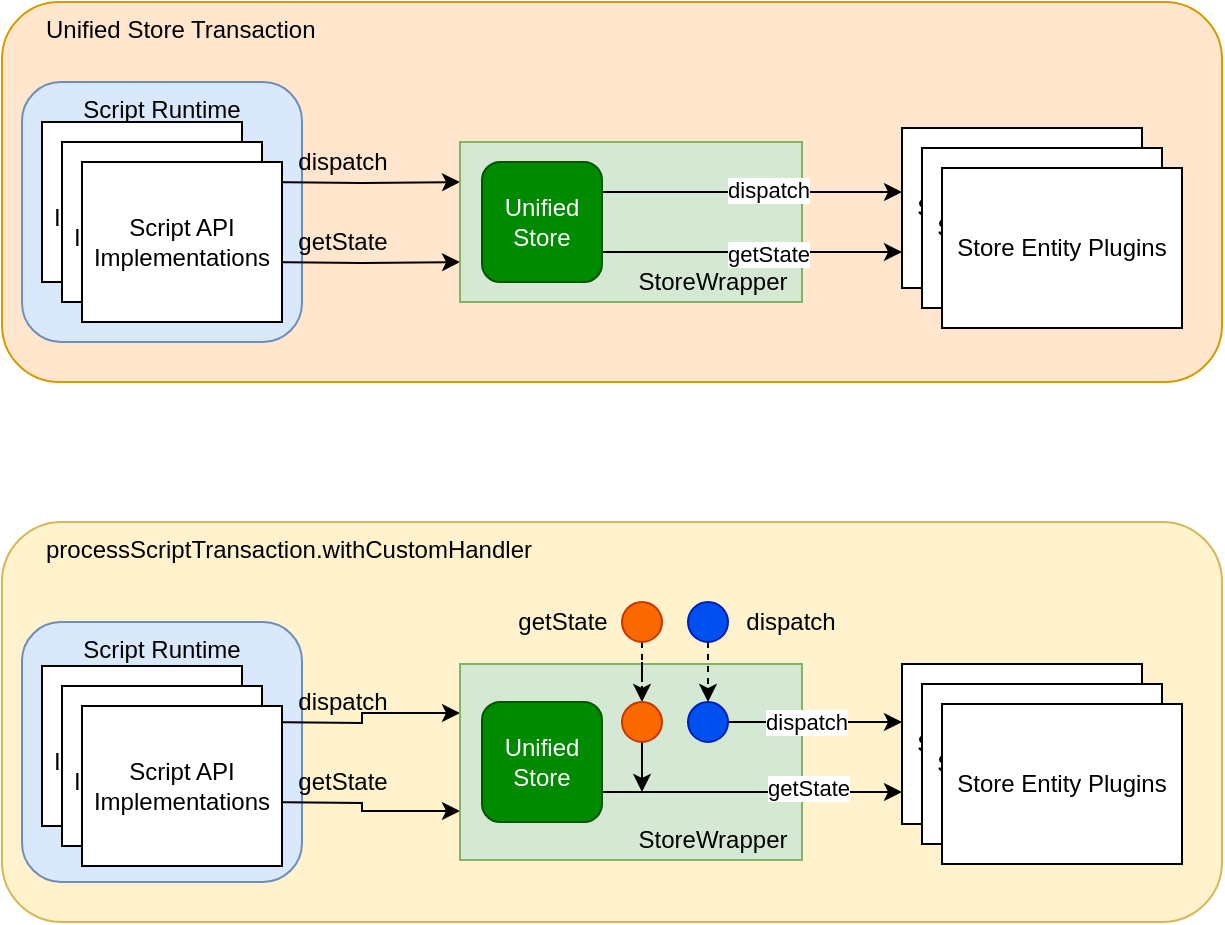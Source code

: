 <mxfile version="17.4.2" type="github">
  <diagram id="JV8tSt_FNG0pcoe7rwN4" name="Page-1">
    <mxGraphModel dx="940" dy="658" grid="0" gridSize="10" guides="1" tooltips="1" connect="1" arrows="1" fold="1" page="0" pageScale="1" pageWidth="827" pageHeight="1169" math="0" shadow="0">
      <root>
        <mxCell id="0" />
        <mxCell id="1" parent="0" />
        <mxCell id="_AuHTWiE68bdqg2kIRyq-23" value="Unified Store Transaction" style="rounded=1;whiteSpace=wrap;html=1;fillColor=#ffe6cc;strokeColor=#d79b00;verticalAlign=top;align=left;spacingLeft=20;" vertex="1" parent="1">
          <mxGeometry x="70" y="10" width="610" height="190" as="geometry" />
        </mxCell>
        <mxCell id="_AuHTWiE68bdqg2kIRyq-39" value="processScriptTransaction.withCustomHandler" style="rounded=1;whiteSpace=wrap;html=1;verticalAlign=top;fillColor=#fff2cc;strokeColor=#d6b656;align=left;spacingLeft=20;" vertex="1" parent="1">
          <mxGeometry x="70" y="270" width="610" height="200" as="geometry" />
        </mxCell>
        <mxCell id="_AuHTWiE68bdqg2kIRyq-62" value="Script Runtime" style="rounded=1;whiteSpace=wrap;html=1;verticalAlign=top;fillColor=#dae8fc;strokeColor=#6c8ebf;" vertex="1" parent="1">
          <mxGeometry x="80" y="320" width="140" height="130" as="geometry" />
        </mxCell>
        <mxCell id="_AuHTWiE68bdqg2kIRyq-61" value="Script Runtime" style="rounded=1;whiteSpace=wrap;html=1;verticalAlign=top;fillColor=#dae8fc;strokeColor=#6c8ebf;" vertex="1" parent="1">
          <mxGeometry x="80" y="50" width="140" height="130" as="geometry" />
        </mxCell>
        <mxCell id="_AuHTWiE68bdqg2kIRyq-10" style="edgeStyle=orthogonalEdgeStyle;orthogonalLoop=1;jettySize=auto;html=1;entryX=0;entryY=0.25;entryDx=0;entryDy=0;strokeColor=default;rounded=0;jumpStyle=none;" edge="1" parent="1" target="_AuHTWiE68bdqg2kIRyq-3">
          <mxGeometry relative="1" as="geometry">
            <mxPoint x="200" y="100" as="sourcePoint" />
          </mxGeometry>
        </mxCell>
        <mxCell id="_AuHTWiE68bdqg2kIRyq-13" style="edgeStyle=orthogonalEdgeStyle;rounded=0;jumpStyle=none;orthogonalLoop=1;jettySize=auto;html=1;entryX=0;entryY=0.75;entryDx=0;entryDy=0;strokeColor=default;" edge="1" parent="1" target="_AuHTWiE68bdqg2kIRyq-3">
          <mxGeometry relative="1" as="geometry">
            <mxPoint x="200" y="140" as="sourcePoint" />
          </mxGeometry>
        </mxCell>
        <mxCell id="_AuHTWiE68bdqg2kIRyq-3" value="" style="rounded=0;whiteSpace=wrap;html=1;fillColor=#d5e8d4;strokeColor=#82b366;" vertex="1" parent="1">
          <mxGeometry x="299" y="80" width="171" height="80" as="geometry" />
        </mxCell>
        <mxCell id="_AuHTWiE68bdqg2kIRyq-15" style="edgeStyle=orthogonalEdgeStyle;rounded=0;jumpStyle=none;orthogonalLoop=1;jettySize=auto;html=1;exitX=1;exitY=0.25;exitDx=0;exitDy=0;strokeColor=default;" edge="1" parent="1" source="_AuHTWiE68bdqg2kIRyq-9">
          <mxGeometry relative="1" as="geometry">
            <mxPoint x="520" y="105" as="targetPoint" />
          </mxGeometry>
        </mxCell>
        <mxCell id="_AuHTWiE68bdqg2kIRyq-17" value="dispatch" style="edgeLabel;html=1;align=center;verticalAlign=middle;resizable=0;points=[];" vertex="1" connectable="0" parent="_AuHTWiE68bdqg2kIRyq-15">
          <mxGeometry x="-0.386" y="1" relative="1" as="geometry">
            <mxPoint x="37" as="offset" />
          </mxGeometry>
        </mxCell>
        <mxCell id="_AuHTWiE68bdqg2kIRyq-16" style="edgeStyle=orthogonalEdgeStyle;rounded=0;jumpStyle=none;orthogonalLoop=1;jettySize=auto;html=1;exitX=1;exitY=0.75;exitDx=0;exitDy=0;strokeColor=default;" edge="1" parent="1" source="_AuHTWiE68bdqg2kIRyq-9">
          <mxGeometry relative="1" as="geometry">
            <mxPoint x="520" y="135" as="targetPoint" />
          </mxGeometry>
        </mxCell>
        <mxCell id="_AuHTWiE68bdqg2kIRyq-19" value="getState" style="edgeLabel;html=1;align=center;verticalAlign=middle;resizable=0;points=[];" vertex="1" connectable="0" parent="_AuHTWiE68bdqg2kIRyq-16">
          <mxGeometry x="-0.336" y="-1" relative="1" as="geometry">
            <mxPoint x="33" as="offset" />
          </mxGeometry>
        </mxCell>
        <mxCell id="_AuHTWiE68bdqg2kIRyq-9" value="Unified&lt;br&gt;Store" style="rounded=1;whiteSpace=wrap;html=1;fillColor=#008a00;strokeColor=#005700;fontColor=#ffffff;" vertex="1" parent="1">
          <mxGeometry x="310" y="90" width="60" height="60" as="geometry" />
        </mxCell>
        <mxCell id="_AuHTWiE68bdqg2kIRyq-12" value="dispatch" style="text;html=1;align=center;verticalAlign=middle;resizable=0;points=[];autosize=1;strokeColor=none;fillColor=none;" vertex="1" parent="1">
          <mxGeometry x="210" y="80" width="60" height="20" as="geometry" />
        </mxCell>
        <mxCell id="_AuHTWiE68bdqg2kIRyq-14" value="getState" style="text;html=1;align=center;verticalAlign=middle;resizable=0;points=[];autosize=1;strokeColor=none;fillColor=none;" vertex="1" parent="1">
          <mxGeometry x="210" y="120" width="60" height="20" as="geometry" />
        </mxCell>
        <mxCell id="_AuHTWiE68bdqg2kIRyq-20" value="Store Entity Plugins" style="rounded=0;whiteSpace=wrap;html=1;" vertex="1" parent="1">
          <mxGeometry x="520" y="73" width="120" height="80" as="geometry" />
        </mxCell>
        <mxCell id="_AuHTWiE68bdqg2kIRyq-24" value="StoreWrapper" style="text;html=1;align=center;verticalAlign=middle;resizable=0;points=[];autosize=1;strokeColor=none;fillColor=none;" vertex="1" parent="1">
          <mxGeometry x="380" y="140" width="90" height="20" as="geometry" />
        </mxCell>
        <mxCell id="_AuHTWiE68bdqg2kIRyq-26" style="edgeStyle=orthogonalEdgeStyle;orthogonalLoop=1;jettySize=auto;html=1;entryX=0;entryY=0.25;entryDx=0;entryDy=0;strokeColor=default;rounded=0;jumpStyle=none;" edge="1" parent="1" target="_AuHTWiE68bdqg2kIRyq-29">
          <mxGeometry relative="1" as="geometry">
            <mxPoint x="200" y="370" as="sourcePoint" />
          </mxGeometry>
        </mxCell>
        <mxCell id="_AuHTWiE68bdqg2kIRyq-27" style="edgeStyle=orthogonalEdgeStyle;rounded=0;jumpStyle=none;orthogonalLoop=1;jettySize=auto;html=1;entryX=0;entryY=0.75;entryDx=0;entryDy=0;strokeColor=default;" edge="1" parent="1" target="_AuHTWiE68bdqg2kIRyq-29">
          <mxGeometry relative="1" as="geometry">
            <mxPoint x="200" y="410" as="sourcePoint" />
          </mxGeometry>
        </mxCell>
        <mxCell id="_AuHTWiE68bdqg2kIRyq-28" value="Script API&lt;br&gt;Implementations" style="rounded=0;whiteSpace=wrap;html=1;horizontal=1;verticalAlign=middle;" vertex="1" parent="1">
          <mxGeometry x="90" y="342" width="100" height="80" as="geometry" />
        </mxCell>
        <mxCell id="_AuHTWiE68bdqg2kIRyq-29" value="" style="rounded=0;whiteSpace=wrap;html=1;fillColor=#d5e8d4;strokeColor=#82b366;" vertex="1" parent="1">
          <mxGeometry x="299" y="341" width="171" height="98" as="geometry" />
        </mxCell>
        <mxCell id="_AuHTWiE68bdqg2kIRyq-32" style="edgeStyle=orthogonalEdgeStyle;rounded=0;jumpStyle=none;orthogonalLoop=1;jettySize=auto;html=1;exitX=1;exitY=0.75;exitDx=0;exitDy=0;strokeColor=default;" edge="1" parent="1" source="_AuHTWiE68bdqg2kIRyq-34">
          <mxGeometry relative="1" as="geometry">
            <mxPoint x="520" y="405" as="targetPoint" />
          </mxGeometry>
        </mxCell>
        <mxCell id="_AuHTWiE68bdqg2kIRyq-33" value="getState" style="edgeLabel;html=1;align=center;verticalAlign=middle;resizable=0;points=[];" vertex="1" connectable="0" parent="_AuHTWiE68bdqg2kIRyq-32">
          <mxGeometry x="-0.336" y="-1" relative="1" as="geometry">
            <mxPoint x="53" y="-3" as="offset" />
          </mxGeometry>
        </mxCell>
        <mxCell id="_AuHTWiE68bdqg2kIRyq-34" value="Unified&lt;br&gt;Store" style="rounded=1;whiteSpace=wrap;html=1;fillColor=#008a00;strokeColor=#005700;fontColor=#ffffff;" vertex="1" parent="1">
          <mxGeometry x="310" y="360" width="60" height="60" as="geometry" />
        </mxCell>
        <mxCell id="_AuHTWiE68bdqg2kIRyq-35" value="dispatch" style="text;html=1;align=center;verticalAlign=middle;resizable=0;points=[];autosize=1;strokeColor=none;fillColor=none;" vertex="1" parent="1">
          <mxGeometry x="210" y="350" width="60" height="20" as="geometry" />
        </mxCell>
        <mxCell id="_AuHTWiE68bdqg2kIRyq-36" value="getState" style="text;html=1;align=center;verticalAlign=middle;resizable=0;points=[];autosize=1;strokeColor=none;fillColor=none;" vertex="1" parent="1">
          <mxGeometry x="210" y="390" width="60" height="20" as="geometry" />
        </mxCell>
        <mxCell id="_AuHTWiE68bdqg2kIRyq-37" value="Store Entity Plugins" style="rounded=0;whiteSpace=wrap;html=1;" vertex="1" parent="1">
          <mxGeometry x="520" y="341" width="120" height="80" as="geometry" />
        </mxCell>
        <mxCell id="_AuHTWiE68bdqg2kIRyq-38" value="StoreWrapper" style="text;html=1;align=center;verticalAlign=middle;resizable=0;points=[];autosize=1;strokeColor=none;fillColor=none;" vertex="1" parent="1">
          <mxGeometry x="380" y="419" width="90" height="20" as="geometry" />
        </mxCell>
        <mxCell id="_AuHTWiE68bdqg2kIRyq-45" style="edgeStyle=orthogonalEdgeStyle;rounded=0;jumpStyle=none;orthogonalLoop=1;jettySize=auto;html=1;exitX=0.5;exitY=1;exitDx=0;exitDy=0;entryX=0.5;entryY=0;entryDx=0;entryDy=0;strokeColor=default;dashed=1;" edge="1" parent="1" source="_AuHTWiE68bdqg2kIRyq-40" target="_AuHTWiE68bdqg2kIRyq-44">
          <mxGeometry relative="1" as="geometry" />
        </mxCell>
        <mxCell id="_AuHTWiE68bdqg2kIRyq-40" value="" style="ellipse;whiteSpace=wrap;html=1;aspect=fixed;fillColor=#0050ef;fontColor=#ffffff;strokeColor=#001DBC;" vertex="1" parent="1">
          <mxGeometry x="413" y="310" width="20" height="20" as="geometry" />
        </mxCell>
        <mxCell id="_AuHTWiE68bdqg2kIRyq-47" style="edgeStyle=orthogonalEdgeStyle;rounded=0;jumpStyle=none;orthogonalLoop=1;jettySize=auto;html=1;exitX=1;exitY=0.5;exitDx=0;exitDy=0;strokeColor=default;" edge="1" parent="1" source="_AuHTWiE68bdqg2kIRyq-44">
          <mxGeometry relative="1" as="geometry">
            <mxPoint x="520" y="370" as="targetPoint" />
          </mxGeometry>
        </mxCell>
        <mxCell id="_AuHTWiE68bdqg2kIRyq-48" value="dispatch" style="edgeLabel;html=1;align=center;verticalAlign=middle;resizable=0;points=[];" vertex="1" connectable="0" parent="_AuHTWiE68bdqg2kIRyq-47">
          <mxGeometry x="-0.16" y="1" relative="1" as="geometry">
            <mxPoint x="2" y="1" as="offset" />
          </mxGeometry>
        </mxCell>
        <mxCell id="_AuHTWiE68bdqg2kIRyq-44" value="" style="ellipse;whiteSpace=wrap;html=1;aspect=fixed;fillColor=#0050ef;fontColor=#ffffff;strokeColor=#001DBC;" vertex="1" parent="1">
          <mxGeometry x="413" y="360" width="20" height="20" as="geometry" />
        </mxCell>
        <mxCell id="_AuHTWiE68bdqg2kIRyq-53" style="edgeStyle=orthogonalEdgeStyle;rounded=0;jumpStyle=none;orthogonalLoop=1;jettySize=auto;html=1;entryX=0.5;entryY=0;entryDx=0;entryDy=0;strokeColor=default;dashed=1;" edge="1" parent="1" source="_AuHTWiE68bdqg2kIRyq-51" target="_AuHTWiE68bdqg2kIRyq-52">
          <mxGeometry relative="1" as="geometry" />
        </mxCell>
        <mxCell id="_AuHTWiE68bdqg2kIRyq-51" value="" style="ellipse;whiteSpace=wrap;html=1;aspect=fixed;fillColor=#fa6800;fontColor=#000000;strokeColor=#C73500;" vertex="1" parent="1">
          <mxGeometry x="380" y="310" width="20" height="20" as="geometry" />
        </mxCell>
        <mxCell id="_AuHTWiE68bdqg2kIRyq-54" style="edgeStyle=orthogonalEdgeStyle;rounded=0;jumpStyle=none;orthogonalLoop=1;jettySize=auto;html=1;exitX=0.5;exitY=1;exitDx=0;exitDy=0;strokeColor=default;" edge="1" parent="1" source="_AuHTWiE68bdqg2kIRyq-52">
          <mxGeometry relative="1" as="geometry">
            <mxPoint x="390" y="405" as="targetPoint" />
            <Array as="points">
              <mxPoint x="390" y="405" />
            </Array>
          </mxGeometry>
        </mxCell>
        <mxCell id="_AuHTWiE68bdqg2kIRyq-52" value="" style="ellipse;whiteSpace=wrap;html=1;aspect=fixed;fillColor=#fa6800;fontColor=#000000;strokeColor=#C73500;" vertex="1" parent="1">
          <mxGeometry x="380" y="360" width="20" height="20" as="geometry" />
        </mxCell>
        <mxCell id="_AuHTWiE68bdqg2kIRyq-57" value="Store Entity Plugins" style="rounded=0;whiteSpace=wrap;html=1;" vertex="1" parent="1">
          <mxGeometry x="530" y="83" width="120" height="80" as="geometry" />
        </mxCell>
        <mxCell id="_AuHTWiE68bdqg2kIRyq-58" value="Store Entity Plugins" style="rounded=0;whiteSpace=wrap;html=1;" vertex="1" parent="1">
          <mxGeometry x="540" y="93" width="120" height="80" as="geometry" />
        </mxCell>
        <mxCell id="_AuHTWiE68bdqg2kIRyq-55" value="getState" style="text;html=1;resizable=0;autosize=1;align=center;verticalAlign=middle;points=[];fillColor=none;strokeColor=none;rounded=0;" vertex="1" parent="1">
          <mxGeometry x="320" y="310" width="60" height="20" as="geometry" />
        </mxCell>
        <mxCell id="_AuHTWiE68bdqg2kIRyq-56" value="dispatch" style="text;html=1;resizable=0;autosize=1;align=center;verticalAlign=middle;points=[];fillColor=none;strokeColor=none;rounded=0;" vertex="1" parent="1">
          <mxGeometry x="434" y="310" width="60" height="20" as="geometry" />
        </mxCell>
        <mxCell id="_AuHTWiE68bdqg2kIRyq-59" value="Store Entity Plugins" style="rounded=0;whiteSpace=wrap;html=1;" vertex="1" parent="1">
          <mxGeometry x="530" y="351" width="120" height="80" as="geometry" />
        </mxCell>
        <mxCell id="_AuHTWiE68bdqg2kIRyq-60" value="Store Entity Plugins" style="rounded=0;whiteSpace=wrap;html=1;" vertex="1" parent="1">
          <mxGeometry x="540" y="361" width="120" height="80" as="geometry" />
        </mxCell>
        <mxCell id="_AuHTWiE68bdqg2kIRyq-64" value="Script API&lt;br&gt;Implementations" style="rounded=0;whiteSpace=wrap;html=1;horizontal=1;verticalAlign=middle;" vertex="1" parent="1">
          <mxGeometry x="90" y="70" width="100" height="80" as="geometry" />
        </mxCell>
        <mxCell id="_AuHTWiE68bdqg2kIRyq-2" value="Script API&lt;br&gt;Implementations" style="rounded=0;whiteSpace=wrap;html=1;horizontal=1;verticalAlign=middle;" vertex="1" parent="1">
          <mxGeometry x="100" y="80" width="100" height="80" as="geometry" />
        </mxCell>
        <mxCell id="_AuHTWiE68bdqg2kIRyq-63" value="Script API&lt;br&gt;Implementations" style="rounded=0;whiteSpace=wrap;html=1;horizontal=1;verticalAlign=middle;" vertex="1" parent="1">
          <mxGeometry x="110" y="90" width="100" height="80" as="geometry" />
        </mxCell>
        <mxCell id="_AuHTWiE68bdqg2kIRyq-65" value="Script API&lt;br&gt;Implementations" style="rounded=0;whiteSpace=wrap;html=1;horizontal=1;verticalAlign=middle;" vertex="1" parent="1">
          <mxGeometry x="100" y="352" width="100" height="80" as="geometry" />
        </mxCell>
        <mxCell id="_AuHTWiE68bdqg2kIRyq-66" value="Script API&lt;br&gt;Implementations" style="rounded=0;whiteSpace=wrap;html=1;horizontal=1;verticalAlign=middle;" vertex="1" parent="1">
          <mxGeometry x="110" y="362" width="100" height="80" as="geometry" />
        </mxCell>
      </root>
    </mxGraphModel>
  </diagram>
</mxfile>
